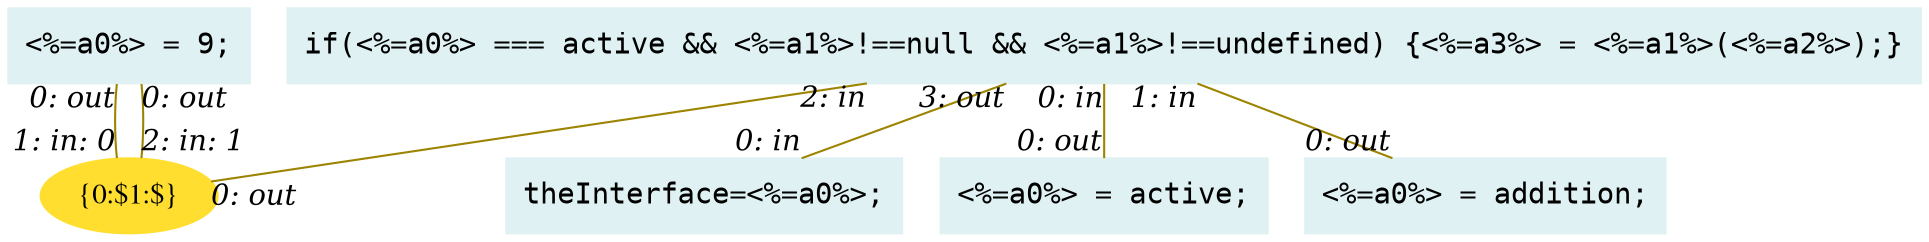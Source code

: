 digraph g{node_7260 [shape="box", style="filled", color="#dff1f2", fontname="Courier", label="theInterface=<%=a0%>;
" ]
node_7275 [shape="ellipse", style="filled", color="#ffde2f", fontname="Times", label="{0:$1:$}" ]
node_7289 [shape="box", style="filled", color="#dff1f2", fontname="Courier", label="<%=a0%> = active;
" ]
node_7292 [shape="box", style="filled", color="#dff1f2", fontname="Courier", label="<%=a0%> = addition;
" ]
node_7294 [shape="box", style="filled", color="#dff1f2", fontname="Courier", label="<%=a0%> = 9;
" ]
node_7297 [shape="box", style="filled", color="#dff1f2", fontname="Courier", label="if(<%=a0%> === active && <%=a1%>!==null && <%=a1%>!==undefined) {<%=a3%> = <%=a1%>(<%=a2%>);}
" ]
node_7294 -> node_7275 [dir=none, arrowHead=none, fontname="Times-Italic", arrowsize=1, color="#9d8400", label="",  headlabel="1: in: 0", taillabel="0: out" ]
node_7294 -> node_7275 [dir=none, arrowHead=none, fontname="Times-Italic", arrowsize=1, color="#9d8400", label="",  headlabel="2: in: 1", taillabel="0: out" ]
node_7297 -> node_7289 [dir=none, arrowHead=none, fontname="Times-Italic", arrowsize=1, color="#9d8400", label="",  headlabel="0: out", taillabel="0: in" ]
node_7297 -> node_7292 [dir=none, arrowHead=none, fontname="Times-Italic", arrowsize=1, color="#9d8400", label="",  headlabel="0: out", taillabel="1: in" ]
node_7297 -> node_7275 [dir=none, arrowHead=none, fontname="Times-Italic", arrowsize=1, color="#9d8400", label="",  headlabel="0: out", taillabel="2: in" ]
node_7297 -> node_7260 [dir=none, arrowHead=none, fontname="Times-Italic", arrowsize=1, color="#9d8400", label="",  headlabel="0: in", taillabel="3: out" ]
}